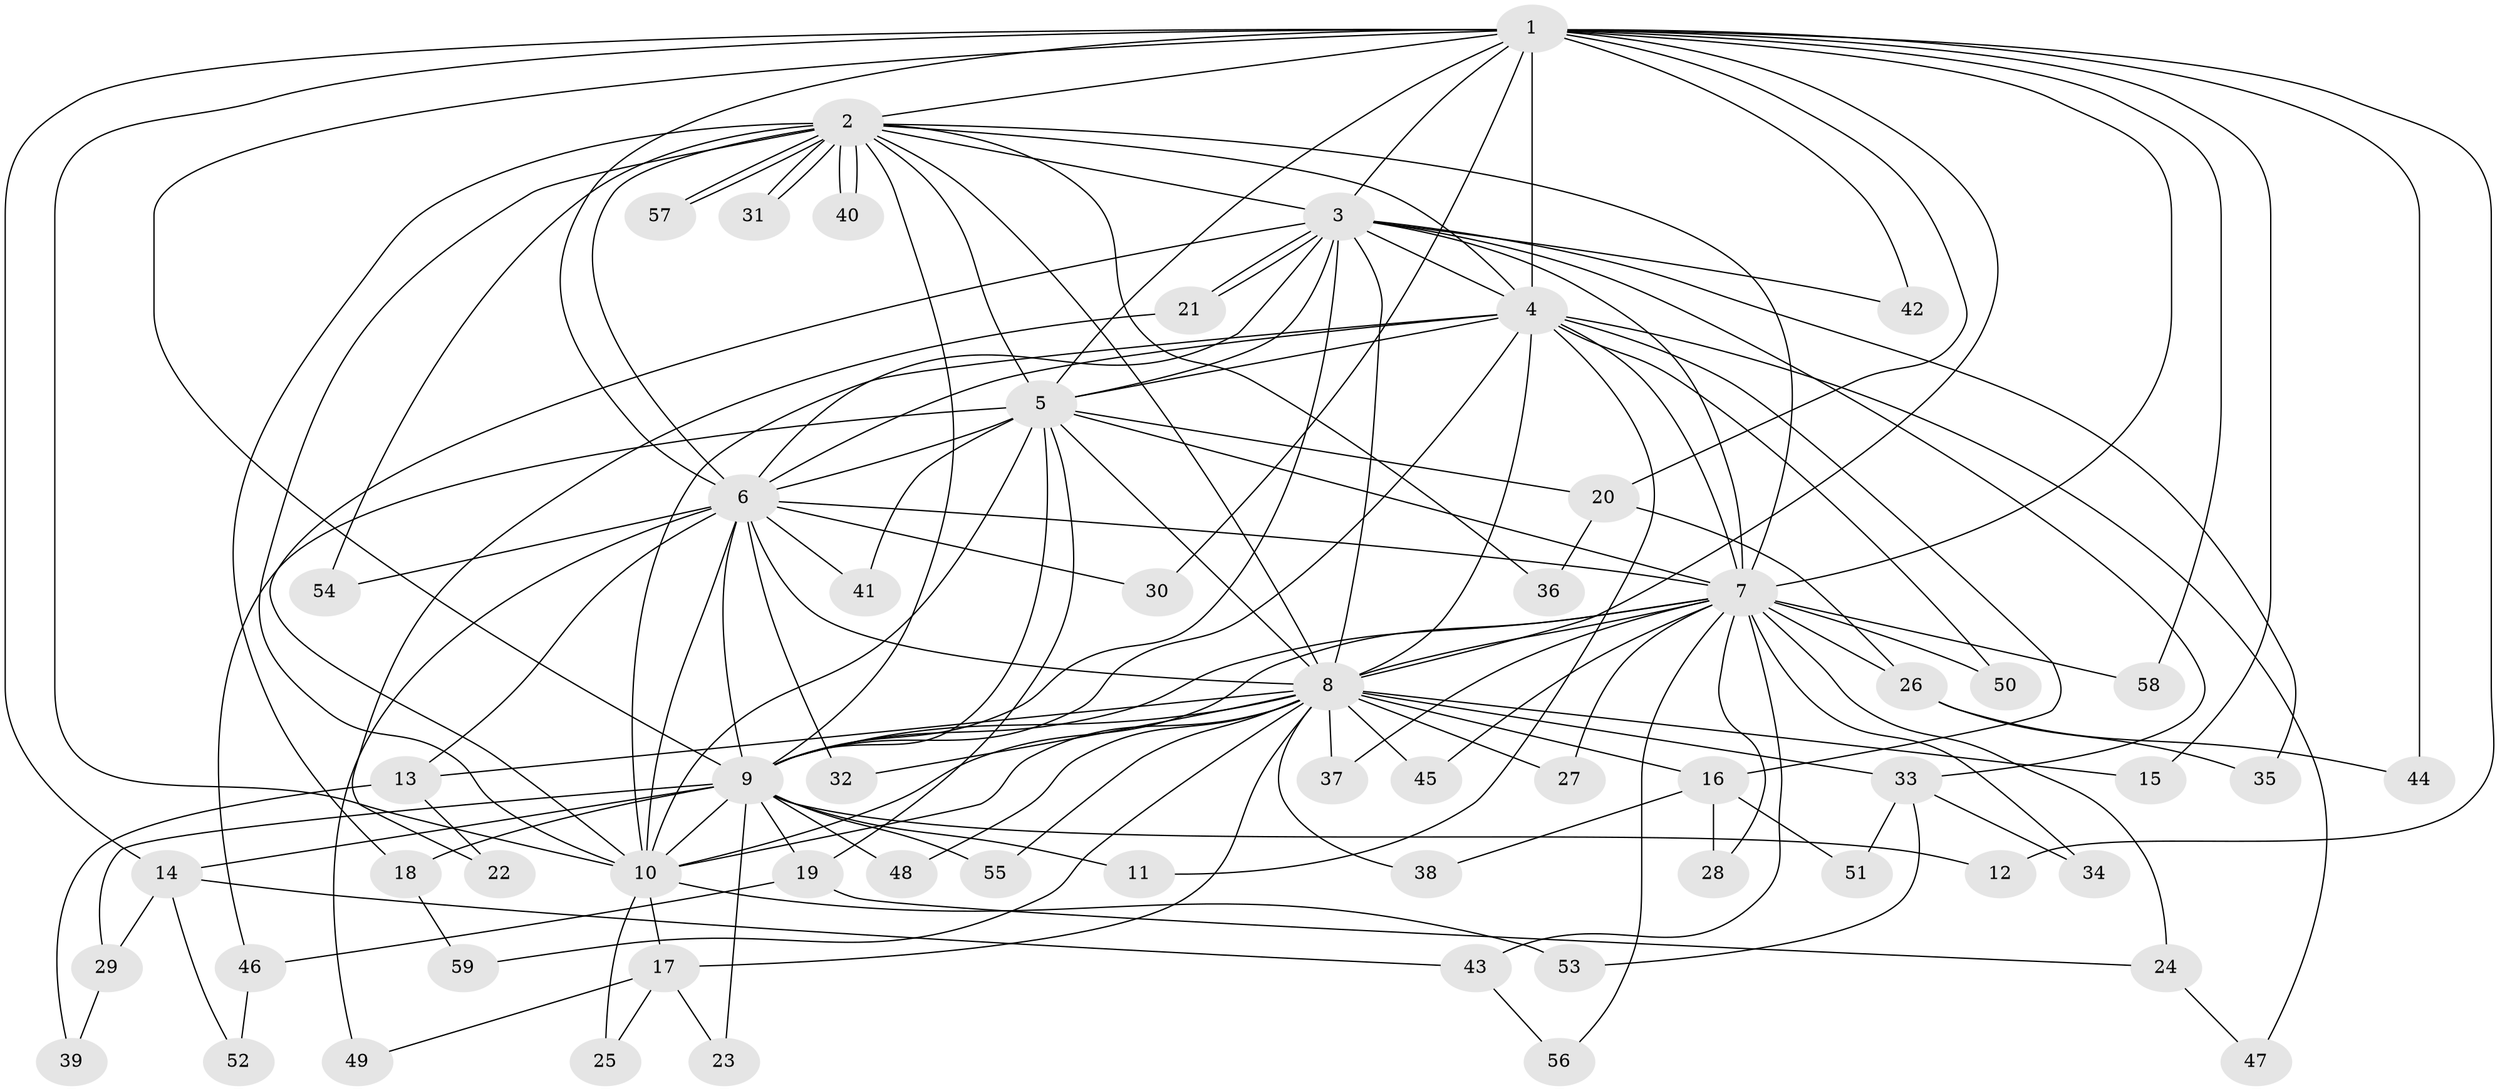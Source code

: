 // coarse degree distribution, {17: 0.06382978723404255, 15: 0.0425531914893617, 11: 0.02127659574468085, 18: 0.0425531914893617, 12: 0.02127659574468085, 2: 0.574468085106383, 4: 0.06382978723404255, 5: 0.0425531914893617, 3: 0.0851063829787234, 1: 0.0425531914893617}
// Generated by graph-tools (version 1.1) at 2025/51/02/27/25 19:51:45]
// undirected, 59 vertices, 143 edges
graph export_dot {
graph [start="1"]
  node [color=gray90,style=filled];
  1;
  2;
  3;
  4;
  5;
  6;
  7;
  8;
  9;
  10;
  11;
  12;
  13;
  14;
  15;
  16;
  17;
  18;
  19;
  20;
  21;
  22;
  23;
  24;
  25;
  26;
  27;
  28;
  29;
  30;
  31;
  32;
  33;
  34;
  35;
  36;
  37;
  38;
  39;
  40;
  41;
  42;
  43;
  44;
  45;
  46;
  47;
  48;
  49;
  50;
  51;
  52;
  53;
  54;
  55;
  56;
  57;
  58;
  59;
  1 -- 2;
  1 -- 3;
  1 -- 4;
  1 -- 5;
  1 -- 6;
  1 -- 7;
  1 -- 8;
  1 -- 9;
  1 -- 10;
  1 -- 12;
  1 -- 14;
  1 -- 15;
  1 -- 20;
  1 -- 30;
  1 -- 42;
  1 -- 44;
  1 -- 58;
  2 -- 3;
  2 -- 4;
  2 -- 5;
  2 -- 6;
  2 -- 7;
  2 -- 8;
  2 -- 9;
  2 -- 10;
  2 -- 18;
  2 -- 31;
  2 -- 31;
  2 -- 36;
  2 -- 40;
  2 -- 40;
  2 -- 54;
  2 -- 57;
  2 -- 57;
  3 -- 4;
  3 -- 5;
  3 -- 6;
  3 -- 7;
  3 -- 8;
  3 -- 9;
  3 -- 10;
  3 -- 21;
  3 -- 21;
  3 -- 33;
  3 -- 35;
  3 -- 42;
  4 -- 5;
  4 -- 6;
  4 -- 7;
  4 -- 8;
  4 -- 9;
  4 -- 10;
  4 -- 11;
  4 -- 16;
  4 -- 47;
  4 -- 50;
  5 -- 6;
  5 -- 7;
  5 -- 8;
  5 -- 9;
  5 -- 10;
  5 -- 19;
  5 -- 20;
  5 -- 41;
  5 -- 46;
  6 -- 7;
  6 -- 8;
  6 -- 9;
  6 -- 10;
  6 -- 13;
  6 -- 30;
  6 -- 32;
  6 -- 41;
  6 -- 49;
  6 -- 54;
  7 -- 8;
  7 -- 9;
  7 -- 10;
  7 -- 24;
  7 -- 26;
  7 -- 27;
  7 -- 28;
  7 -- 34;
  7 -- 37;
  7 -- 43;
  7 -- 45;
  7 -- 50;
  7 -- 56;
  7 -- 58;
  8 -- 9;
  8 -- 10;
  8 -- 13;
  8 -- 15;
  8 -- 16;
  8 -- 17;
  8 -- 27;
  8 -- 32;
  8 -- 33;
  8 -- 37;
  8 -- 38;
  8 -- 45;
  8 -- 48;
  8 -- 55;
  8 -- 59;
  9 -- 10;
  9 -- 11;
  9 -- 12;
  9 -- 14;
  9 -- 18;
  9 -- 19;
  9 -- 23;
  9 -- 29;
  9 -- 48;
  9 -- 55;
  10 -- 17;
  10 -- 25;
  10 -- 53;
  13 -- 22;
  13 -- 39;
  14 -- 29;
  14 -- 43;
  14 -- 52;
  16 -- 28;
  16 -- 38;
  16 -- 51;
  17 -- 23;
  17 -- 25;
  17 -- 49;
  18 -- 59;
  19 -- 24;
  19 -- 46;
  20 -- 26;
  20 -- 36;
  21 -- 22;
  24 -- 47;
  26 -- 35;
  26 -- 44;
  29 -- 39;
  33 -- 34;
  33 -- 51;
  33 -- 53;
  43 -- 56;
  46 -- 52;
}
